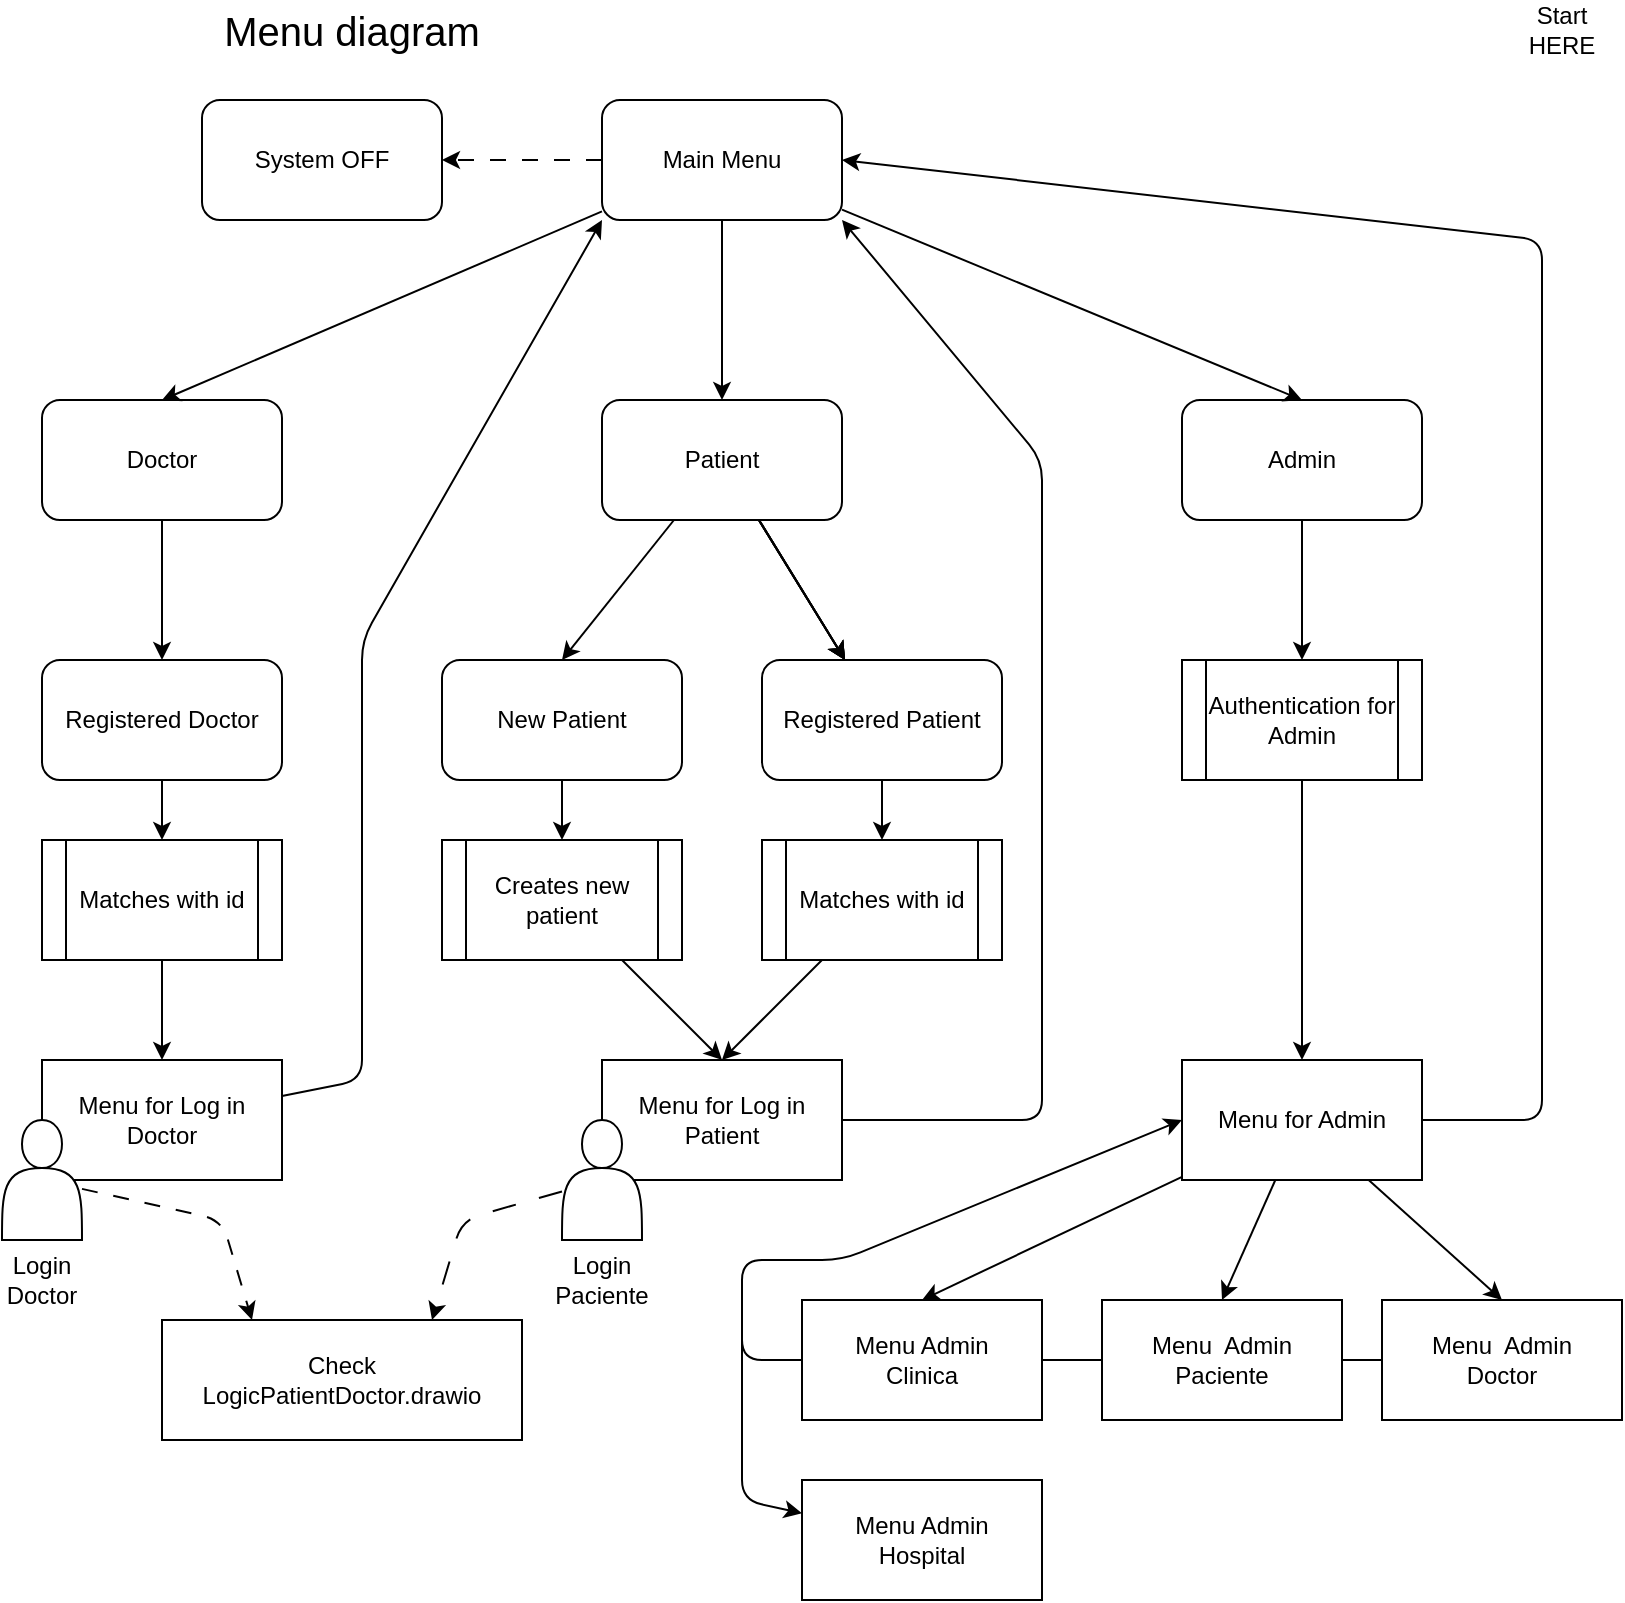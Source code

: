 <mxfile>
    <diagram id="8kSkan1lgSin7eKL4Wp3" name="Page-1">
        <mxGraphModel dx="1580" dy="753" grid="1" gridSize="10" guides="1" tooltips="1" connect="1" arrows="1" fold="1" page="1" pageScale="1" pageWidth="850" pageHeight="1100" math="0" shadow="0">
            <root>
                <mxCell id="0"/>
                <mxCell id="1" parent="0"/>
                <mxCell id="oKQT_UKOESX0N-_K5lHX-19" style="edgeStyle=none;html=1;" parent="1" source="gASkY3hg7c3eQzyyl7-c-1" target="oKQT_UKOESX0N-_K5lHX-18" edge="1">
                    <mxGeometry relative="1" as="geometry"/>
                </mxCell>
                <mxCell id="gASkY3hg7c3eQzyyl7-c-1" value="Doctor" style="rounded=1;whiteSpace=wrap;html=1;" parent="1" vertex="1">
                    <mxGeometry x="50" y="210" width="120" height="60" as="geometry"/>
                </mxCell>
                <mxCell id="oKQT_UKOESX0N-_K5lHX-2" value="" style="edgeStyle=none;html=1;" parent="1" source="gASkY3hg7c3eQzyyl7-c-2" target="oKQT_UKOESX0N-_K5lHX-1" edge="1">
                    <mxGeometry relative="1" as="geometry"/>
                </mxCell>
                <mxCell id="oKQT_UKOESX0N-_K5lHX-3" value="" style="edgeStyle=none;html=1;" parent="1" source="gASkY3hg7c3eQzyyl7-c-2" target="oKQT_UKOESX0N-_K5lHX-1" edge="1">
                    <mxGeometry relative="1" as="geometry"/>
                </mxCell>
                <mxCell id="oKQT_UKOESX0N-_K5lHX-4" value="" style="edgeStyle=none;html=1;" parent="1" source="gASkY3hg7c3eQzyyl7-c-2" target="oKQT_UKOESX0N-_K5lHX-1" edge="1">
                    <mxGeometry relative="1" as="geometry"/>
                </mxCell>
                <mxCell id="oKQT_UKOESX0N-_K5lHX-5" value="" style="edgeStyle=none;html=1;" parent="1" source="gASkY3hg7c3eQzyyl7-c-2" target="oKQT_UKOESX0N-_K5lHX-1" edge="1">
                    <mxGeometry relative="1" as="geometry"/>
                </mxCell>
                <mxCell id="oKQT_UKOESX0N-_K5lHX-7" style="edgeStyle=none;html=1;entryX=0.5;entryY=0;entryDx=0;entryDy=0;" parent="1" source="gASkY3hg7c3eQzyyl7-c-2" target="oKQT_UKOESX0N-_K5lHX-6" edge="1">
                    <mxGeometry relative="1" as="geometry"/>
                </mxCell>
                <mxCell id="gASkY3hg7c3eQzyyl7-c-2" value="Patient" style="rounded=1;whiteSpace=wrap;html=1;" parent="1" vertex="1">
                    <mxGeometry x="330" y="210" width="120" height="60" as="geometry"/>
                </mxCell>
                <mxCell id="oKQT_UKOESX0N-_K5lHX-39" value="" style="edgeStyle=none;html=1;" parent="1" source="gASkY3hg7c3eQzyyl7-c-3" target="oKQT_UKOESX0N-_K5lHX-40" edge="1">
                    <mxGeometry relative="1" as="geometry">
                        <mxPoint x="680" y="320" as="targetPoint"/>
                    </mxGeometry>
                </mxCell>
                <mxCell id="gASkY3hg7c3eQzyyl7-c-3" value="Admin" style="rounded=1;whiteSpace=wrap;html=1;" parent="1" vertex="1">
                    <mxGeometry x="620" y="210" width="120" height="60" as="geometry"/>
                </mxCell>
                <mxCell id="oKQT_UKOESX0N-_K5lHX-30" style="edgeStyle=none;html=1;" parent="1" source="oKQT_UKOESX0N-_K5lHX-1" target="oKQT_UKOESX0N-_K5lHX-29" edge="1">
                    <mxGeometry relative="1" as="geometry"/>
                </mxCell>
                <mxCell id="oKQT_UKOESX0N-_K5lHX-1" value="Registered Patient" style="rounded=1;whiteSpace=wrap;html=1;" parent="1" vertex="1">
                    <mxGeometry x="410" y="340" width="120" height="60" as="geometry"/>
                </mxCell>
                <mxCell id="oKQT_UKOESX0N-_K5lHX-26" style="edgeStyle=none;html=1;" parent="1" source="oKQT_UKOESX0N-_K5lHX-6" target="oKQT_UKOESX0N-_K5lHX-25" edge="1">
                    <mxGeometry relative="1" as="geometry"/>
                </mxCell>
                <mxCell id="oKQT_UKOESX0N-_K5lHX-6" value="New Patient" style="rounded=1;whiteSpace=wrap;html=1;" parent="1" vertex="1">
                    <mxGeometry x="250" y="340" width="120" height="60" as="geometry"/>
                </mxCell>
                <mxCell id="oKQT_UKOESX0N-_K5lHX-21" value="" style="edgeStyle=none;html=1;entryX=0.5;entryY=0;entryDx=0;entryDy=0;" parent="1" source="oKQT_UKOESX0N-_K5lHX-18" target="oKQT_UKOESX0N-_K5lHX-22" edge="1">
                    <mxGeometry relative="1" as="geometry">
                        <mxPoint x="110" y="480" as="targetPoint"/>
                    </mxGeometry>
                </mxCell>
                <mxCell id="oKQT_UKOESX0N-_K5lHX-18" value="Registered Doctor" style="rounded=1;whiteSpace=wrap;html=1;" parent="1" vertex="1">
                    <mxGeometry x="50" y="340" width="120" height="60" as="geometry"/>
                </mxCell>
                <mxCell id="oKQT_UKOESX0N-_K5lHX-24" value="" style="edgeStyle=none;html=1;" parent="1" source="oKQT_UKOESX0N-_K5lHX-22" target="oKQT_UKOESX0N-_K5lHX-23" edge="1">
                    <mxGeometry relative="1" as="geometry"/>
                </mxCell>
                <mxCell id="oKQT_UKOESX0N-_K5lHX-22" value="Matches with id" style="shape=process;whiteSpace=wrap;html=1;backgroundOutline=1;" parent="1" vertex="1">
                    <mxGeometry x="50" y="430" width="120" height="60" as="geometry"/>
                </mxCell>
                <mxCell id="oKQT_UKOESX0N-_K5lHX-37" style="edgeStyle=none;html=1;entryX=0;entryY=1;entryDx=0;entryDy=0;" parent="1" source="oKQT_UKOESX0N-_K5lHX-23" target="oKQT_UKOESX0N-_K5lHX-33" edge="1">
                    <mxGeometry relative="1" as="geometry">
                        <Array as="points">
                            <mxPoint x="210" y="550"/>
                            <mxPoint x="210" y="330"/>
                        </Array>
                    </mxGeometry>
                </mxCell>
                <mxCell id="oKQT_UKOESX0N-_K5lHX-23" value="Menu for Log in Doctor" style="whiteSpace=wrap;html=1;" parent="1" vertex="1">
                    <mxGeometry x="50" y="540" width="120" height="60" as="geometry"/>
                </mxCell>
                <mxCell id="oKQT_UKOESX0N-_K5lHX-28" value="" style="edgeStyle=none;html=1;entryX=0.5;entryY=0;entryDx=0;entryDy=0;" parent="1" source="oKQT_UKOESX0N-_K5lHX-25" target="oKQT_UKOESX0N-_K5lHX-27" edge="1">
                    <mxGeometry relative="1" as="geometry"/>
                </mxCell>
                <mxCell id="oKQT_UKOESX0N-_K5lHX-25" value="Creates new patient" style="shape=process;whiteSpace=wrap;html=1;backgroundOutline=1;" parent="1" vertex="1">
                    <mxGeometry x="250" y="430" width="120" height="60" as="geometry"/>
                </mxCell>
                <mxCell id="oKQT_UKOESX0N-_K5lHX-32" style="edgeStyle=none;html=1;entryX=1;entryY=1;entryDx=0;entryDy=0;" parent="1" source="oKQT_UKOESX0N-_K5lHX-27" target="oKQT_UKOESX0N-_K5lHX-33" edge="1">
                    <mxGeometry relative="1" as="geometry">
                        <mxPoint x="450" y="120" as="targetPoint"/>
                        <Array as="points">
                            <mxPoint x="550" y="570"/>
                            <mxPoint x="550" y="380"/>
                            <mxPoint x="550" y="240"/>
                        </Array>
                    </mxGeometry>
                </mxCell>
                <mxCell id="oKQT_UKOESX0N-_K5lHX-27" value="Menu for Log in Patient" style="whiteSpace=wrap;html=1;" parent="1" vertex="1">
                    <mxGeometry x="330" y="540" width="120" height="60" as="geometry"/>
                </mxCell>
                <mxCell id="oKQT_UKOESX0N-_K5lHX-31" style="edgeStyle=none;html=1;entryX=0.5;entryY=0;entryDx=0;entryDy=0;" parent="1" source="oKQT_UKOESX0N-_K5lHX-29" target="oKQT_UKOESX0N-_K5lHX-27" edge="1">
                    <mxGeometry relative="1" as="geometry"/>
                </mxCell>
                <mxCell id="oKQT_UKOESX0N-_K5lHX-29" value="Matches with id" style="shape=process;whiteSpace=wrap;html=1;backgroundOutline=1;" parent="1" vertex="1">
                    <mxGeometry x="410" y="430" width="120" height="60" as="geometry"/>
                </mxCell>
                <mxCell id="oKQT_UKOESX0N-_K5lHX-34" style="edgeStyle=none;html=1;entryX=0.5;entryY=0;entryDx=0;entryDy=0;" parent="1" source="oKQT_UKOESX0N-_K5lHX-33" target="gASkY3hg7c3eQzyyl7-c-3" edge="1">
                    <mxGeometry relative="1" as="geometry"/>
                </mxCell>
                <mxCell id="oKQT_UKOESX0N-_K5lHX-35" style="edgeStyle=none;html=1;entryX=0.5;entryY=0;entryDx=0;entryDy=0;" parent="1" source="oKQT_UKOESX0N-_K5lHX-33" target="gASkY3hg7c3eQzyyl7-c-2" edge="1">
                    <mxGeometry relative="1" as="geometry"/>
                </mxCell>
                <mxCell id="oKQT_UKOESX0N-_K5lHX-36" style="edgeStyle=none;html=1;entryX=0.5;entryY=0;entryDx=0;entryDy=0;" parent="1" source="oKQT_UKOESX0N-_K5lHX-33" target="gASkY3hg7c3eQzyyl7-c-1" edge="1">
                    <mxGeometry relative="1" as="geometry"/>
                </mxCell>
                <mxCell id="11" value="" style="edgeStyle=none;html=1;dashed=1;dashPattern=8 8;" edge="1" parent="1" source="oKQT_UKOESX0N-_K5lHX-33" target="10">
                    <mxGeometry relative="1" as="geometry"/>
                </mxCell>
                <mxCell id="oKQT_UKOESX0N-_K5lHX-33" value="Main Menu" style="rounded=1;whiteSpace=wrap;html=1;" parent="1" vertex="1">
                    <mxGeometry x="330" y="60" width="120" height="60" as="geometry"/>
                </mxCell>
                <mxCell id="oKQT_UKOESX0N-_K5lHX-42" value="" style="edgeStyle=none;html=1;" parent="1" source="oKQT_UKOESX0N-_K5lHX-40" target="oKQT_UKOESX0N-_K5lHX-41" edge="1">
                    <mxGeometry relative="1" as="geometry"/>
                </mxCell>
                <mxCell id="oKQT_UKOESX0N-_K5lHX-40" value="Authentication for Admin" style="shape=process;whiteSpace=wrap;html=1;backgroundOutline=1;" parent="1" vertex="1">
                    <mxGeometry x="620" y="340" width="120" height="60" as="geometry"/>
                </mxCell>
                <mxCell id="S9lJR4k2By5XDsyafu9G-2" value="" style="edgeStyle=none;html=1;entryX=0.5;entryY=0;entryDx=0;entryDy=0;" parent="1" source="oKQT_UKOESX0N-_K5lHX-41" target="S9lJR4k2By5XDsyafu9G-1" edge="1">
                    <mxGeometry relative="1" as="geometry"/>
                </mxCell>
                <mxCell id="S9lJR4k2By5XDsyafu9G-5" style="edgeStyle=none;html=1;entryX=0.5;entryY=0;entryDx=0;entryDy=0;" parent="1" source="oKQT_UKOESX0N-_K5lHX-41" target="S9lJR4k2By5XDsyafu9G-4" edge="1">
                    <mxGeometry relative="1" as="geometry"/>
                </mxCell>
                <mxCell id="S9lJR4k2By5XDsyafu9G-8" style="edgeStyle=none;html=1;entryX=0.5;entryY=0;entryDx=0;entryDy=0;" parent="1" source="oKQT_UKOESX0N-_K5lHX-41" target="S9lJR4k2By5XDsyafu9G-7" edge="1">
                    <mxGeometry relative="1" as="geometry"/>
                </mxCell>
                <mxCell id="S9lJR4k2By5XDsyafu9G-12" style="edgeStyle=none;html=1;startArrow=none;startFill=0;endArrow=classic;endFill=1;entryX=1;entryY=0.5;entryDx=0;entryDy=0;exitX=1;exitY=0.5;exitDx=0;exitDy=0;" parent="1" source="oKQT_UKOESX0N-_K5lHX-41" target="oKQT_UKOESX0N-_K5lHX-33" edge="1">
                    <mxGeometry relative="1" as="geometry">
                        <mxPoint x="770" y="130" as="targetPoint"/>
                        <mxPoint x="780" y="580" as="sourcePoint"/>
                        <Array as="points">
                            <mxPoint x="800" y="570"/>
                            <mxPoint x="800" y="130"/>
                        </Array>
                    </mxGeometry>
                </mxCell>
                <mxCell id="oKQT_UKOESX0N-_K5lHX-41" value="Menu for Admin" style="whiteSpace=wrap;html=1;" parent="1" vertex="1">
                    <mxGeometry x="620" y="540" width="120" height="60" as="geometry"/>
                </mxCell>
                <mxCell id="S9lJR4k2By5XDsyafu9G-10" style="edgeStyle=none;html=1;entryX=0;entryY=0.5;entryDx=0;entryDy=0;endArrow=none;endFill=0;" parent="1" source="S9lJR4k2By5XDsyafu9G-1" target="S9lJR4k2By5XDsyafu9G-4" edge="1">
                    <mxGeometry relative="1" as="geometry"/>
                </mxCell>
                <mxCell id="S9lJR4k2By5XDsyafu9G-11" style="edgeStyle=none;html=1;entryX=0;entryY=0.5;entryDx=0;entryDy=0;endArrow=classic;endFill=1;exitX=0;exitY=0.5;exitDx=0;exitDy=0;" parent="1" source="S9lJR4k2By5XDsyafu9G-1" target="oKQT_UKOESX0N-_K5lHX-41" edge="1">
                    <mxGeometry relative="1" as="geometry">
                        <mxPoint x="370" y="700" as="sourcePoint"/>
                        <Array as="points">
                            <mxPoint x="400" y="690"/>
                            <mxPoint x="400" y="640"/>
                            <mxPoint x="450" y="640"/>
                        </Array>
                    </mxGeometry>
                </mxCell>
                <mxCell id="S9lJR4k2By5XDsyafu9G-1" value="Menu Admin &lt;br&gt;Clinica" style="whiteSpace=wrap;html=1;" parent="1" vertex="1">
                    <mxGeometry x="430" y="660" width="120" height="60" as="geometry"/>
                </mxCell>
                <mxCell id="S9lJR4k2By5XDsyafu9G-9" style="edgeStyle=none;html=1;entryX=0;entryY=0.5;entryDx=0;entryDy=0;endArrow=none;endFill=0;" parent="1" source="S9lJR4k2By5XDsyafu9G-4" target="S9lJR4k2By5XDsyafu9G-7" edge="1">
                    <mxGeometry relative="1" as="geometry"/>
                </mxCell>
                <mxCell id="S9lJR4k2By5XDsyafu9G-4" value="Menu&amp;nbsp; Admin&lt;br&gt;Paciente" style="whiteSpace=wrap;html=1;" parent="1" vertex="1">
                    <mxGeometry x="580" y="660" width="120" height="60" as="geometry"/>
                </mxCell>
                <mxCell id="S9lJR4k2By5XDsyafu9G-7" value="Menu&amp;nbsp; Admin&lt;br&gt;Doctor" style="whiteSpace=wrap;html=1;" parent="1" vertex="1">
                    <mxGeometry x="720" y="660" width="120" height="60" as="geometry"/>
                </mxCell>
                <mxCell id="5" style="edgeStyle=none;html=1;entryX=0.25;entryY=0;entryDx=0;entryDy=0;dashed=1;dashPattern=8 8;" edge="1" parent="1" source="2" target="7">
                    <mxGeometry relative="1" as="geometry">
                        <mxPoint x="90" y="725" as="targetPoint"/>
                        <Array as="points">
                            <mxPoint x="140" y="620"/>
                        </Array>
                    </mxGeometry>
                </mxCell>
                <mxCell id="2" value="&lt;br&gt;&lt;br&gt;&lt;br&gt;&lt;br&gt;&lt;br&gt;&lt;br&gt;&lt;br&gt;Login Doctor" style="shape=actor;whiteSpace=wrap;html=1;" vertex="1" parent="1">
                    <mxGeometry x="30" y="570" width="40" height="60" as="geometry"/>
                </mxCell>
                <mxCell id="6" style="edgeStyle=none;html=1;entryX=0.75;entryY=0;entryDx=0;entryDy=0;dashed=1;dashPattern=12 12;" edge="1" parent="1" source="3" target="7">
                    <mxGeometry relative="1" as="geometry">
                        <mxPoint x="290" y="725" as="targetPoint"/>
                        <Array as="points">
                            <mxPoint x="260" y="620"/>
                        </Array>
                    </mxGeometry>
                </mxCell>
                <mxCell id="3" value="&lt;br&gt;&lt;br&gt;&lt;br&gt;&lt;br&gt;&lt;br&gt;&lt;br&gt;&lt;br&gt;Login Paciente" style="shape=actor;whiteSpace=wrap;html=1;" vertex="1" parent="1">
                    <mxGeometry x="310" y="570" width="40" height="60" as="geometry"/>
                </mxCell>
                <mxCell id="7" value="Check&lt;br&gt;LogicPatientDoctor.drawio" style="rounded=0;whiteSpace=wrap;html=1;" vertex="1" parent="1">
                    <mxGeometry x="110" y="670" width="180" height="60" as="geometry"/>
                </mxCell>
                <mxCell id="8" value="Menu diagram" style="text;html=1;strokeColor=none;fillColor=none;align=center;verticalAlign=middle;whiteSpace=wrap;rounded=0;fontSize=20;" vertex="1" parent="1">
                    <mxGeometry x="30" y="10" width="350" height="30" as="geometry"/>
                </mxCell>
                <mxCell id="9" value="Start HERE" style="text;html=1;strokeColor=none;fillColor=none;align=center;verticalAlign=middle;whiteSpace=wrap;rounded=0;" vertex="1" parent="1">
                    <mxGeometry x="780" y="10" width="60" height="30" as="geometry"/>
                </mxCell>
                <mxCell id="10" value="System OFF" style="rounded=1;whiteSpace=wrap;html=1;" vertex="1" parent="1">
                    <mxGeometry x="130" y="60" width="120" height="60" as="geometry"/>
                </mxCell>
                <mxCell id="13" style="edgeStyle=none;html=1;endArrow=none;endFill=0;startArrow=classic;startFill=1;" edge="1" parent="1" source="12">
                    <mxGeometry relative="1" as="geometry">
                        <mxPoint x="400" y="660" as="targetPoint"/>
                        <Array as="points">
                            <mxPoint x="400" y="760"/>
                        </Array>
                    </mxGeometry>
                </mxCell>
                <mxCell id="12" value="Menu Admin &lt;br&gt;Hospital" style="whiteSpace=wrap;html=1;" vertex="1" parent="1">
                    <mxGeometry x="430" y="750" width="120" height="60" as="geometry"/>
                </mxCell>
            </root>
        </mxGraphModel>
    </diagram>
</mxfile>